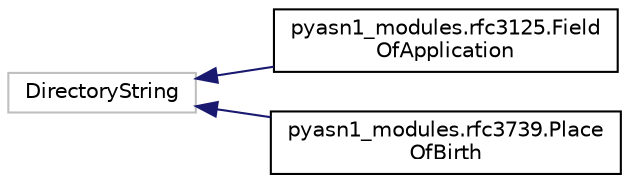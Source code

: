 digraph "Graphical Class Hierarchy"
{
 // LATEX_PDF_SIZE
  edge [fontname="Helvetica",fontsize="10",labelfontname="Helvetica",labelfontsize="10"];
  node [fontname="Helvetica",fontsize="10",shape=record];
  rankdir="LR";
  Node3569 [label="DirectoryString",height=0.2,width=0.4,color="grey75", fillcolor="white", style="filled",tooltip=" "];
  Node3569 -> Node0 [dir="back",color="midnightblue",fontsize="10",style="solid",fontname="Helvetica"];
  Node0 [label="pyasn1_modules.rfc3125.Field\lOfApplication",height=0.2,width=0.4,color="black", fillcolor="white", style="filled",URL="$classpyasn1__modules_1_1rfc3125_1_1FieldOfApplication.html",tooltip=" "];
  Node3569 -> Node3571 [dir="back",color="midnightblue",fontsize="10",style="solid",fontname="Helvetica"];
  Node3571 [label="pyasn1_modules.rfc3739.Place\lOfBirth",height=0.2,width=0.4,color="black", fillcolor="white", style="filled",URL="$classpyasn1__modules_1_1rfc3739_1_1PlaceOfBirth.html",tooltip=" "];
}
